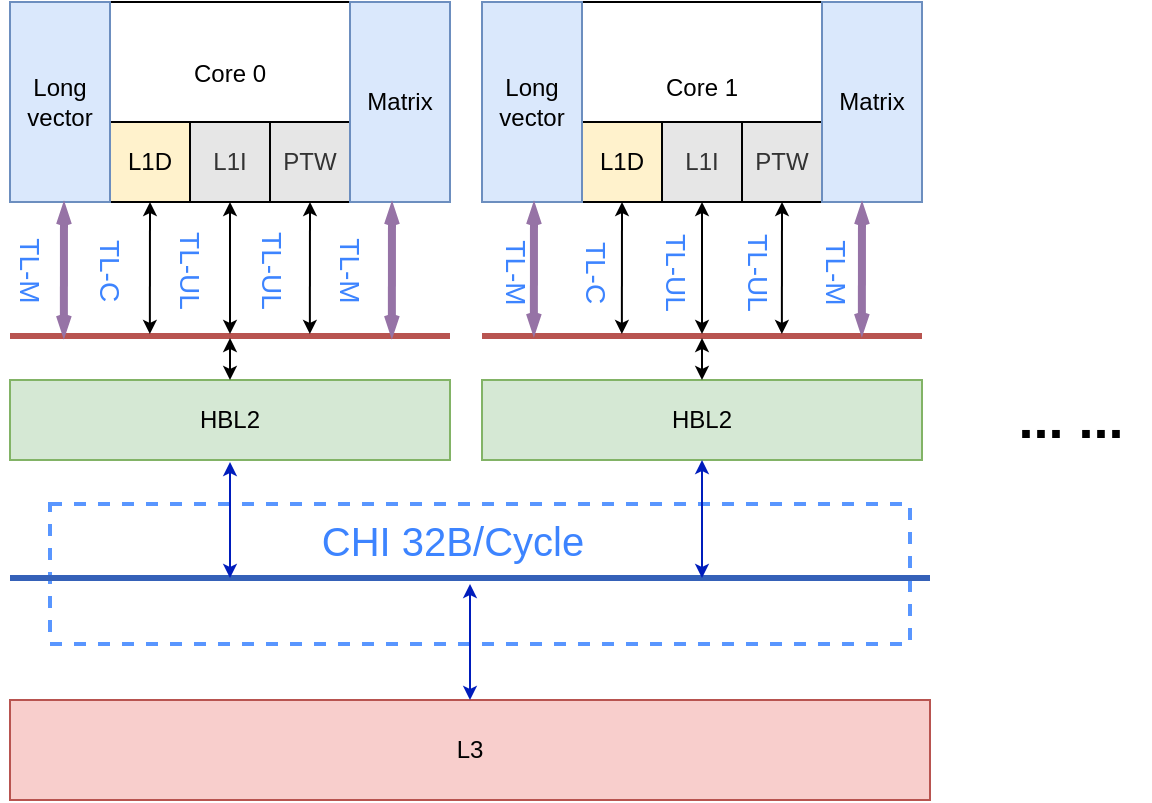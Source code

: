 <mxfile>
    <diagram id="f8IHH_ixW0ikHQOSOgbJ" name="Page-1">
        <mxGraphModel dx="854" dy="669" grid="1" gridSize="10" guides="1" tooltips="1" connect="1" arrows="1" fold="1" page="1" pageScale="1" pageWidth="1200" pageHeight="1920" math="0" shadow="0">
            <root>
                <mxCell id="0"/>
                <mxCell id="1" parent="0"/>
                <mxCell id="2" value="&lt;div style=&quot;font-size: 20px;&quot;&gt;&lt;br&gt;&lt;/div&gt;" style="html=1;fontColor=#3D84FF;fontStyle=1;align=center;verticalAlign=middle;spacing=0;labelBorderColor=none;fillColor=none;dashed=1;strokeWidth=2;strokeColor=#5996FF;spacingLeft=4;spacingTop=-3;fontSize=20;" vertex="1" parent="1">
                    <mxGeometry x="330" y="421" width="430" height="70" as="geometry"/>
                </mxCell>
                <mxCell id="3" value="Core 0&lt;br&gt;&lt;br&gt;&lt;br&gt;" style="rounded=0;whiteSpace=wrap;html=1;points=[[0,0,0,0,0],[0,0.25,0,0,0],[0,0.5,0,0,0],[0,0.75,0,0,0],[0,1,0,0,0],[0.25,0,0,0,0],[0.25,1,0,0,0],[0.33,1,0,0,0],[0.5,0,0,0,0],[0.5,1,0,0,0],[0.67,1,0,0,0],[0.75,0,0,0,0],[0.75,1,0,0,0],[1,0,0,0,0],[1,0.25,0,0,0],[1,0.5,0,0,0],[1,0.75,0,0,0],[1,1,0,0,0]];" vertex="1" parent="1">
                    <mxGeometry x="360" y="170" width="120" height="100" as="geometry"/>
                </mxCell>
                <mxCell id="4" value="L1D" style="rounded=0;whiteSpace=wrap;html=1;fillColor=#fff2cc;strokeColor=#000000;" vertex="1" parent="1">
                    <mxGeometry x="360" y="230" width="40" height="40" as="geometry"/>
                </mxCell>
                <mxCell id="5" value="PTW" style="rounded=0;whiteSpace=wrap;html=1;fillColor=#E6E6E6;strokeColor=#000000;fontColor=#333333;" vertex="1" parent="1">
                    <mxGeometry x="440" y="230" width="40" height="40" as="geometry"/>
                </mxCell>
                <mxCell id="6" value="HBL2" style="rounded=0;whiteSpace=wrap;html=1;fillColor=#d5e8d4;strokeColor=#82b366;" vertex="1" parent="1">
                    <mxGeometry x="310" y="359" width="220" height="40" as="geometry"/>
                </mxCell>
                <mxCell id="7" value="" style="endArrow=none;html=1;rounded=0;fillColor=#f8cecc;strokeColor=#b85450;strokeWidth=3;" edge="1" parent="1">
                    <mxGeometry width="50" height="50" relative="1" as="geometry">
                        <mxPoint x="310" y="337" as="sourcePoint"/>
                        <mxPoint x="530" y="337" as="targetPoint"/>
                    </mxGeometry>
                </mxCell>
                <mxCell id="8" value="L3" style="rounded=0;whiteSpace=wrap;html=1;fillColor=#f8cecc;strokeColor=#b85450;" vertex="1" parent="1">
                    <mxGeometry x="310" y="519" width="460" height="50" as="geometry"/>
                </mxCell>
                <mxCell id="9" value="" style="endArrow=none;html=1;rounded=0;fillColor=#f8cecc;strokeColor=#3561B8;strokeWidth=3;" edge="1" parent="1">
                    <mxGeometry width="50" height="50" relative="1" as="geometry">
                        <mxPoint x="310" y="458" as="sourcePoint"/>
                        <mxPoint x="770" y="458" as="targetPoint"/>
                    </mxGeometry>
                </mxCell>
                <mxCell id="10" value="CHI 32B/Cycle" style="edgeLabel;html=1;align=center;verticalAlign=middle;resizable=0;points=[];fontSize=20;fontColor=#3D84FF;" vertex="1" connectable="0" parent="9">
                    <mxGeometry x="0.162" y="-5" relative="1" as="geometry">
                        <mxPoint x="-47" y="-24" as="offset"/>
                    </mxGeometry>
                </mxCell>
                <mxCell id="11" value="" style="endArrow=classic;startArrow=classic;html=1;rounded=0;strokeWidth=1;entryX=0.5;entryY=1;entryDx=0;entryDy=0;endSize=4;startSize=4;" edge="1" parent="1" target="13">
                    <mxGeometry width="50" height="50" relative="1" as="geometry">
                        <mxPoint x="420" y="336" as="sourcePoint"/>
                        <mxPoint x="449.89" y="315" as="targetPoint"/>
                    </mxGeometry>
                </mxCell>
                <mxCell id="12" value="" style="endArrow=classic;startArrow=classic;html=1;rounded=0;strokeWidth=1;endSize=4;startSize=4;exitX=0.5;exitY=0;exitDx=0;exitDy=0;fillColor=#0050ef;strokeColor=#001DBC;" edge="1" parent="1" source="8">
                    <mxGeometry width="50" height="50" relative="1" as="geometry">
                        <mxPoint x="540" y="511" as="sourcePoint"/>
                        <mxPoint x="540" y="461" as="targetPoint"/>
                    </mxGeometry>
                </mxCell>
                <mxCell id="13" value="L1I" style="rounded=0;whiteSpace=wrap;html=1;fillColor=#E6E6E6;strokeColor=#000000;fontColor=#333333;" vertex="1" parent="1">
                    <mxGeometry x="400" y="230" width="40" height="40" as="geometry"/>
                </mxCell>
                <mxCell id="14" value="" style="endArrow=classic;startArrow=classic;html=1;rounded=0;strokeWidth=1;entryX=0.5;entryY=1;entryDx=0;entryDy=0;endSize=4;startSize=4;" edge="1" parent="1" target="4">
                    <mxGeometry width="50" height="50" relative="1" as="geometry">
                        <mxPoint x="379.93" y="336" as="sourcePoint"/>
                        <mxPoint x="379.93" y="315" as="targetPoint"/>
                    </mxGeometry>
                </mxCell>
                <mxCell id="15" value="" style="endArrow=classic;startArrow=classic;html=1;rounded=0;strokeWidth=1;entryX=0.5;entryY=1;entryDx=0;entryDy=0;endSize=4;startSize=4;" edge="1" parent="1" target="5">
                    <mxGeometry width="50" height="50" relative="1" as="geometry">
                        <mxPoint x="459.93" y="336" as="sourcePoint"/>
                        <mxPoint x="459.93" y="315" as="targetPoint"/>
                    </mxGeometry>
                </mxCell>
                <mxCell id="16" value="" style="endArrow=classic;startArrow=classic;html=1;rounded=0;strokeWidth=1;entryX=0.5;entryY=1;entryDx=0;entryDy=0;endSize=4;startSize=4;" edge="1" parent="1">
                    <mxGeometry width="50" height="50" relative="1" as="geometry">
                        <mxPoint x="420" y="359" as="sourcePoint"/>
                        <mxPoint x="420" y="338" as="targetPoint"/>
                    </mxGeometry>
                </mxCell>
                <mxCell id="17" value="&lt;b style=&quot;font-size: 27px;&quot;&gt;&lt;font style=&quot;font-size: 27px;&quot;&gt;... ...&lt;/font&gt;&lt;/b&gt;" style="text;html=1;align=center;verticalAlign=middle;resizable=0;points=[];autosize=1;strokeColor=none;fillColor=none;strokeWidth=3;fontSize=27;" vertex="1" parent="1">
                    <mxGeometry x="800" y="354" width="80" height="50" as="geometry"/>
                </mxCell>
                <mxCell id="18" value="Matrix" style="rounded=0;whiteSpace=wrap;html=1;fillColor=#dae8fc;strokeColor=#6c8ebf;" vertex="1" parent="1">
                    <mxGeometry x="480" y="170" width="50" height="100" as="geometry"/>
                </mxCell>
                <mxCell id="19" value="Long&lt;br&gt;vector" style="rounded=0;whiteSpace=wrap;html=1;fillColor=#dae8fc;strokeColor=#6c8ebf;" vertex="1" parent="1">
                    <mxGeometry x="310" y="170" width="50" height="100" as="geometry"/>
                </mxCell>
                <mxCell id="20" value="Core 1&lt;br&gt;&lt;div&gt;&lt;br/&gt;&lt;/div&gt;" style="rounded=0;whiteSpace=wrap;html=1;points=[[0,0,0,0,0],[0,0.25,0,0,0],[0,0.5,0,0,0],[0,0.75,0,0,0],[0,1,0,0,0],[0.25,0,0,0,0],[0.25,1,0,0,0],[0.33,1,0,0,0],[0.5,0,0,0,0],[0.5,1,0,0,0],[0.67,1,0,0,0],[0.75,0,0,0,0],[0.75,1,0,0,0],[1,0,0,0,0],[1,0.25,0,0,0],[1,0.5,0,0,0],[1,0.75,0,0,0],[1,1,0,0,0]];" vertex="1" parent="1">
                    <mxGeometry x="596" y="170" width="120" height="100" as="geometry"/>
                </mxCell>
                <mxCell id="21" value="L1D" style="rounded=0;whiteSpace=wrap;html=1;fillColor=#fff2cc;strokeColor=#000000;" vertex="1" parent="1">
                    <mxGeometry x="596" y="230" width="40" height="40" as="geometry"/>
                </mxCell>
                <mxCell id="22" value="PTW" style="rounded=0;whiteSpace=wrap;html=1;fillColor=#E6E6E6;strokeColor=#000000;fontColor=#333333;" vertex="1" parent="1">
                    <mxGeometry x="676" y="230" width="40" height="40" as="geometry"/>
                </mxCell>
                <mxCell id="23" value="HBL2" style="rounded=0;whiteSpace=wrap;html=1;fillColor=#d5e8d4;strokeColor=#82b366;" vertex="1" parent="1">
                    <mxGeometry x="546" y="359" width="220" height="40" as="geometry"/>
                </mxCell>
                <mxCell id="24" value="" style="endArrow=none;html=1;rounded=0;fillColor=#f8cecc;strokeColor=#b85450;strokeWidth=3;" edge="1" parent="1">
                    <mxGeometry width="50" height="50" relative="1" as="geometry">
                        <mxPoint x="546" y="337" as="sourcePoint"/>
                        <mxPoint x="766" y="337" as="targetPoint"/>
                    </mxGeometry>
                </mxCell>
                <mxCell id="25" value="" style="endArrow=classic;startArrow=classic;html=1;rounded=0;strokeWidth=1;entryX=0.5;entryY=1;entryDx=0;entryDy=0;endSize=4;startSize=4;" edge="1" parent="1" target="27">
                    <mxGeometry width="50" height="50" relative="1" as="geometry">
                        <mxPoint x="656" y="336" as="sourcePoint"/>
                        <mxPoint x="685.89" y="315" as="targetPoint"/>
                    </mxGeometry>
                </mxCell>
                <mxCell id="26" value="" style="endArrow=classic;startArrow=classic;html=1;rounded=0;strokeWidth=1;endSize=4;startSize=4;fillColor=#0050ef;strokeColor=#001DBC;" edge="1" parent="1" target="23">
                    <mxGeometry width="50" height="50" relative="1" as="geometry">
                        <mxPoint x="656" y="458" as="sourcePoint"/>
                        <mxPoint x="656" y="401" as="targetPoint"/>
                    </mxGeometry>
                </mxCell>
                <mxCell id="27" value="L1I" style="rounded=0;whiteSpace=wrap;html=1;fillColor=#E6E6E6;strokeColor=#000000;fontColor=#333333;" vertex="1" parent="1">
                    <mxGeometry x="636" y="230" width="40" height="40" as="geometry"/>
                </mxCell>
                <mxCell id="28" value="" style="endArrow=classic;startArrow=classic;html=1;rounded=0;strokeWidth=1;entryX=0.5;entryY=1;entryDx=0;entryDy=0;endSize=4;startSize=4;" edge="1" parent="1" target="21">
                    <mxGeometry width="50" height="50" relative="1" as="geometry">
                        <mxPoint x="615.93" y="336" as="sourcePoint"/>
                        <mxPoint x="615.93" y="315" as="targetPoint"/>
                    </mxGeometry>
                </mxCell>
                <mxCell id="29" value="" style="endArrow=classic;startArrow=classic;html=1;rounded=0;strokeWidth=1;entryX=0.5;entryY=1;entryDx=0;entryDy=0;endSize=4;startSize=4;" edge="1" parent="1" target="22">
                    <mxGeometry width="50" height="50" relative="1" as="geometry">
                        <mxPoint x="695.93" y="336" as="sourcePoint"/>
                        <mxPoint x="695.93" y="315" as="targetPoint"/>
                    </mxGeometry>
                </mxCell>
                <mxCell id="30" value="" style="endArrow=classic;startArrow=classic;html=1;rounded=0;strokeWidth=1;entryX=0.5;entryY=1;entryDx=0;entryDy=0;endSize=4;startSize=4;" edge="1" parent="1">
                    <mxGeometry width="50" height="50" relative="1" as="geometry">
                        <mxPoint x="656" y="359.0" as="sourcePoint"/>
                        <mxPoint x="656" y="338" as="targetPoint"/>
                    </mxGeometry>
                </mxCell>
                <mxCell id="31" value="Matrix" style="rounded=0;whiteSpace=wrap;html=1;fillColor=#dae8fc;strokeColor=#6c8ebf;" vertex="1" parent="1">
                    <mxGeometry x="716" y="170" width="50" height="100" as="geometry"/>
                </mxCell>
                <mxCell id="32" value="Long&lt;br&gt;vector" style="rounded=0;whiteSpace=wrap;html=1;fillColor=#dae8fc;strokeColor=#6c8ebf;" vertex="1" parent="1">
                    <mxGeometry x="546" y="170" width="50" height="100" as="geometry"/>
                </mxCell>
                <mxCell id="33" value="" style="endArrow=openThin;startArrow=openThin;html=1;rounded=0;strokeWidth=4;endSize=2;startSize=2;fillColor=#e1d5e7;strokeColor=#9673a6;startFill=0;endFill=0;" edge="1" parent="1">
                    <mxGeometry width="50" height="50" relative="1" as="geometry">
                        <mxPoint x="735.93" y="336" as="sourcePoint"/>
                        <mxPoint x="736" y="271" as="targetPoint"/>
                    </mxGeometry>
                </mxCell>
                <mxCell id="34" value="" style="endArrow=openThin;startArrow=openThin;html=1;rounded=0;strokeWidth=4;endSize=2;startSize=2;fillColor=#e1d5e7;strokeColor=#9673a6;startFill=0;endFill=0;" edge="1" parent="1">
                    <mxGeometry width="50" height="50" relative="1" as="geometry">
                        <mxPoint x="571.93" y="336" as="sourcePoint"/>
                        <mxPoint x="572" y="271" as="targetPoint"/>
                    </mxGeometry>
                </mxCell>
                <mxCell id="35" value="" style="endArrow=openThin;startArrow=openThin;html=1;rounded=0;strokeWidth=4;endSize=2;startSize=2;fillColor=#e1d5e7;strokeColor=#9673a6;startFill=0;endFill=0;" edge="1" parent="1">
                    <mxGeometry width="50" height="50" relative="1" as="geometry">
                        <mxPoint x="500.93" y="337" as="sourcePoint"/>
                        <mxPoint x="501" y="271" as="targetPoint"/>
                    </mxGeometry>
                </mxCell>
                <mxCell id="36" value="" style="endArrow=openThin;startArrow=openThin;html=1;rounded=0;strokeWidth=4;endSize=2;startSize=2;fillColor=#e1d5e7;strokeColor=#9673a6;startFill=0;endFill=0;" edge="1" parent="1">
                    <mxGeometry width="50" height="50" relative="1" as="geometry">
                        <mxPoint x="336.93" y="337" as="sourcePoint"/>
                        <mxPoint x="337" y="271" as="targetPoint"/>
                    </mxGeometry>
                </mxCell>
                <mxCell id="37" value="" style="endArrow=classic;startArrow=classic;html=1;rounded=0;strokeWidth=1;endSize=4;startSize=4;exitX=0.5;exitY=0;exitDx=0;exitDy=0;fillColor=#0050ef;strokeColor=#001DBC;" edge="1" parent="1">
                    <mxGeometry width="50" height="50" relative="1" as="geometry">
                        <mxPoint x="420" y="458" as="sourcePoint"/>
                        <mxPoint x="420" y="400.0" as="targetPoint"/>
                    </mxGeometry>
                </mxCell>
                <mxCell id="38" value="TL-M" style="text;html=1;align=center;verticalAlign=middle;resizable=0;points=[];autosize=1;strokeColor=none;fillColor=none;fontSize=14;fontColor=#3D84FF;rotation=90;" vertex="1" parent="1">
                    <mxGeometry x="290" y="289" width="60" height="30" as="geometry"/>
                </mxCell>
                <mxCell id="39" value="TL-C" style="text;html=1;align=center;verticalAlign=middle;resizable=0;points=[];autosize=1;strokeColor=none;fillColor=none;fontSize=14;fontColor=#3D84FF;rotation=90;" vertex="1" parent="1">
                    <mxGeometry x="335" y="289" width="50" height="30" as="geometry"/>
                </mxCell>
                <mxCell id="40" value="TL-UL" style="text;html=1;align=center;verticalAlign=middle;resizable=0;points=[];autosize=1;strokeColor=none;fillColor=none;fontSize=14;fontColor=#3D84FF;rotation=90;" vertex="1" parent="1">
                    <mxGeometry x="370" y="289" width="60" height="30" as="geometry"/>
                </mxCell>
                <mxCell id="41" value="TL-UL" style="text;html=1;align=center;verticalAlign=middle;resizable=0;points=[];autosize=1;strokeColor=none;fillColor=none;fontSize=14;fontColor=#3D84FF;rotation=90;" vertex="1" parent="1">
                    <mxGeometry x="411" y="289" width="60" height="30" as="geometry"/>
                </mxCell>
                <mxCell id="42" value="TL-M" style="text;html=1;align=center;verticalAlign=middle;resizable=0;points=[];autosize=1;strokeColor=none;fillColor=none;fontSize=14;fontColor=#3D84FF;rotation=90;" vertex="1" parent="1">
                    <mxGeometry x="450" y="289" width="60" height="30" as="geometry"/>
                </mxCell>
                <mxCell id="43" value="TL-M" style="text;html=1;align=center;verticalAlign=middle;resizable=0;points=[];autosize=1;strokeColor=none;fillColor=none;fontSize=14;fontColor=#3D84FF;rotation=90;" vertex="1" parent="1">
                    <mxGeometry x="533" y="290" width="60" height="30" as="geometry"/>
                </mxCell>
                <mxCell id="44" value="TL-C" style="text;html=1;align=center;verticalAlign=middle;resizable=0;points=[];autosize=1;strokeColor=none;fillColor=none;fontSize=14;fontColor=#3D84FF;rotation=90;" vertex="1" parent="1">
                    <mxGeometry x="578" y="290" width="50" height="30" as="geometry"/>
                </mxCell>
                <mxCell id="45" value="TL-UL" style="text;html=1;align=center;verticalAlign=middle;resizable=0;points=[];autosize=1;strokeColor=none;fillColor=none;fontSize=14;fontColor=#3D84FF;rotation=90;" vertex="1" parent="1">
                    <mxGeometry x="613" y="290" width="60" height="30" as="geometry"/>
                </mxCell>
                <mxCell id="46" value="TL-UL" style="text;html=1;align=center;verticalAlign=middle;resizable=0;points=[];autosize=1;strokeColor=none;fillColor=none;fontSize=14;fontColor=#3D84FF;rotation=90;" vertex="1" parent="1">
                    <mxGeometry x="654" y="290" width="60" height="30" as="geometry"/>
                </mxCell>
                <mxCell id="47" value="TL-M" style="text;html=1;align=center;verticalAlign=middle;resizable=0;points=[];autosize=1;strokeColor=none;fillColor=none;fontSize=14;fontColor=#3D84FF;rotation=90;" vertex="1" parent="1">
                    <mxGeometry x="693" y="290" width="60" height="30" as="geometry"/>
                </mxCell>
            </root>
        </mxGraphModel>
    </diagram>
</mxfile>